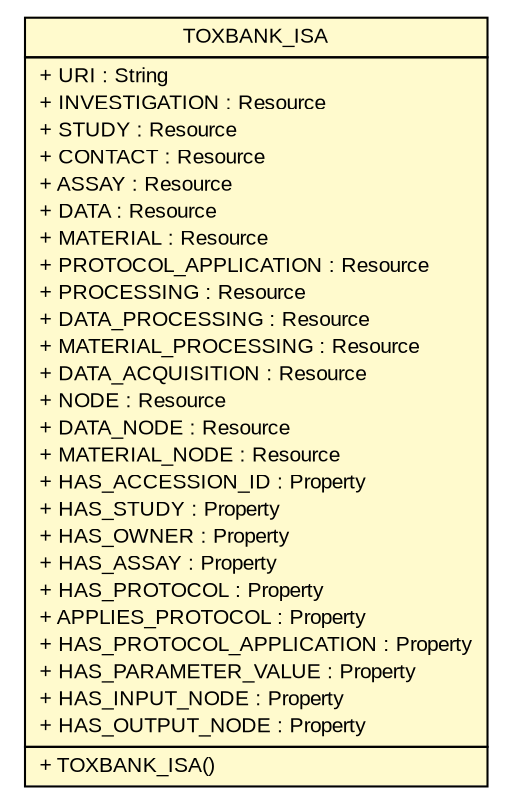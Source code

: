 #!/usr/local/bin/dot
#
# Class diagram 
# Generated by UmlGraph version 4.6 (http://www.spinellis.gr/sw/umlgraph)
#

digraph G {
	edge [fontname="arial",fontsize=10,labelfontname="arial",labelfontsize=10];
	node [fontname="arial",fontsize=10,shape=plaintext];
	// net.toxbank.client.io.rdf.TOXBANK_ISA
	c243 [label=<<table border="0" cellborder="1" cellspacing="0" cellpadding="2" port="p" bgcolor="lemonChiffon" href="./TOXBANK_ISA.html">
		<tr><td><table border="0" cellspacing="0" cellpadding="1">
			<tr><td> TOXBANK_ISA </td></tr>
		</table></td></tr>
		<tr><td><table border="0" cellspacing="0" cellpadding="1">
			<tr><td align="left"> + URI : String </td></tr>
			<tr><td align="left"> + INVESTIGATION : Resource </td></tr>
			<tr><td align="left"> + STUDY : Resource </td></tr>
			<tr><td align="left"> + CONTACT : Resource </td></tr>
			<tr><td align="left"> + ASSAY : Resource </td></tr>
			<tr><td align="left"> + DATA : Resource </td></tr>
			<tr><td align="left"> + MATERIAL : Resource </td></tr>
			<tr><td align="left"> + PROTOCOL_APPLICATION : Resource </td></tr>
			<tr><td align="left"> + PROCESSING : Resource </td></tr>
			<tr><td align="left"> + DATA_PROCESSING : Resource </td></tr>
			<tr><td align="left"> + MATERIAL_PROCESSING : Resource </td></tr>
			<tr><td align="left"> + DATA_ACQUISITION : Resource </td></tr>
			<tr><td align="left"> + NODE : Resource </td></tr>
			<tr><td align="left"> + DATA_NODE : Resource </td></tr>
			<tr><td align="left"> + MATERIAL_NODE : Resource </td></tr>
			<tr><td align="left"> + HAS_ACCESSION_ID : Property </td></tr>
			<tr><td align="left"> + HAS_STUDY : Property </td></tr>
			<tr><td align="left"> + HAS_OWNER : Property </td></tr>
			<tr><td align="left"> + HAS_ASSAY : Property </td></tr>
			<tr><td align="left"> + HAS_PROTOCOL : Property </td></tr>
			<tr><td align="left"> + APPLIES_PROTOCOL : Property </td></tr>
			<tr><td align="left"> + HAS_PROTOCOL_APPLICATION : Property </td></tr>
			<tr><td align="left"> + HAS_PARAMETER_VALUE : Property </td></tr>
			<tr><td align="left"> + HAS_INPUT_NODE : Property </td></tr>
			<tr><td align="left"> + HAS_OUTPUT_NODE : Property </td></tr>
		</table></td></tr>
		<tr><td><table border="0" cellspacing="0" cellpadding="1">
			<tr><td align="left"> + TOXBANK_ISA() </td></tr>
		</table></td></tr>
		</table>>, fontname="arial", fontcolor="black", fontsize=10.0];
}

